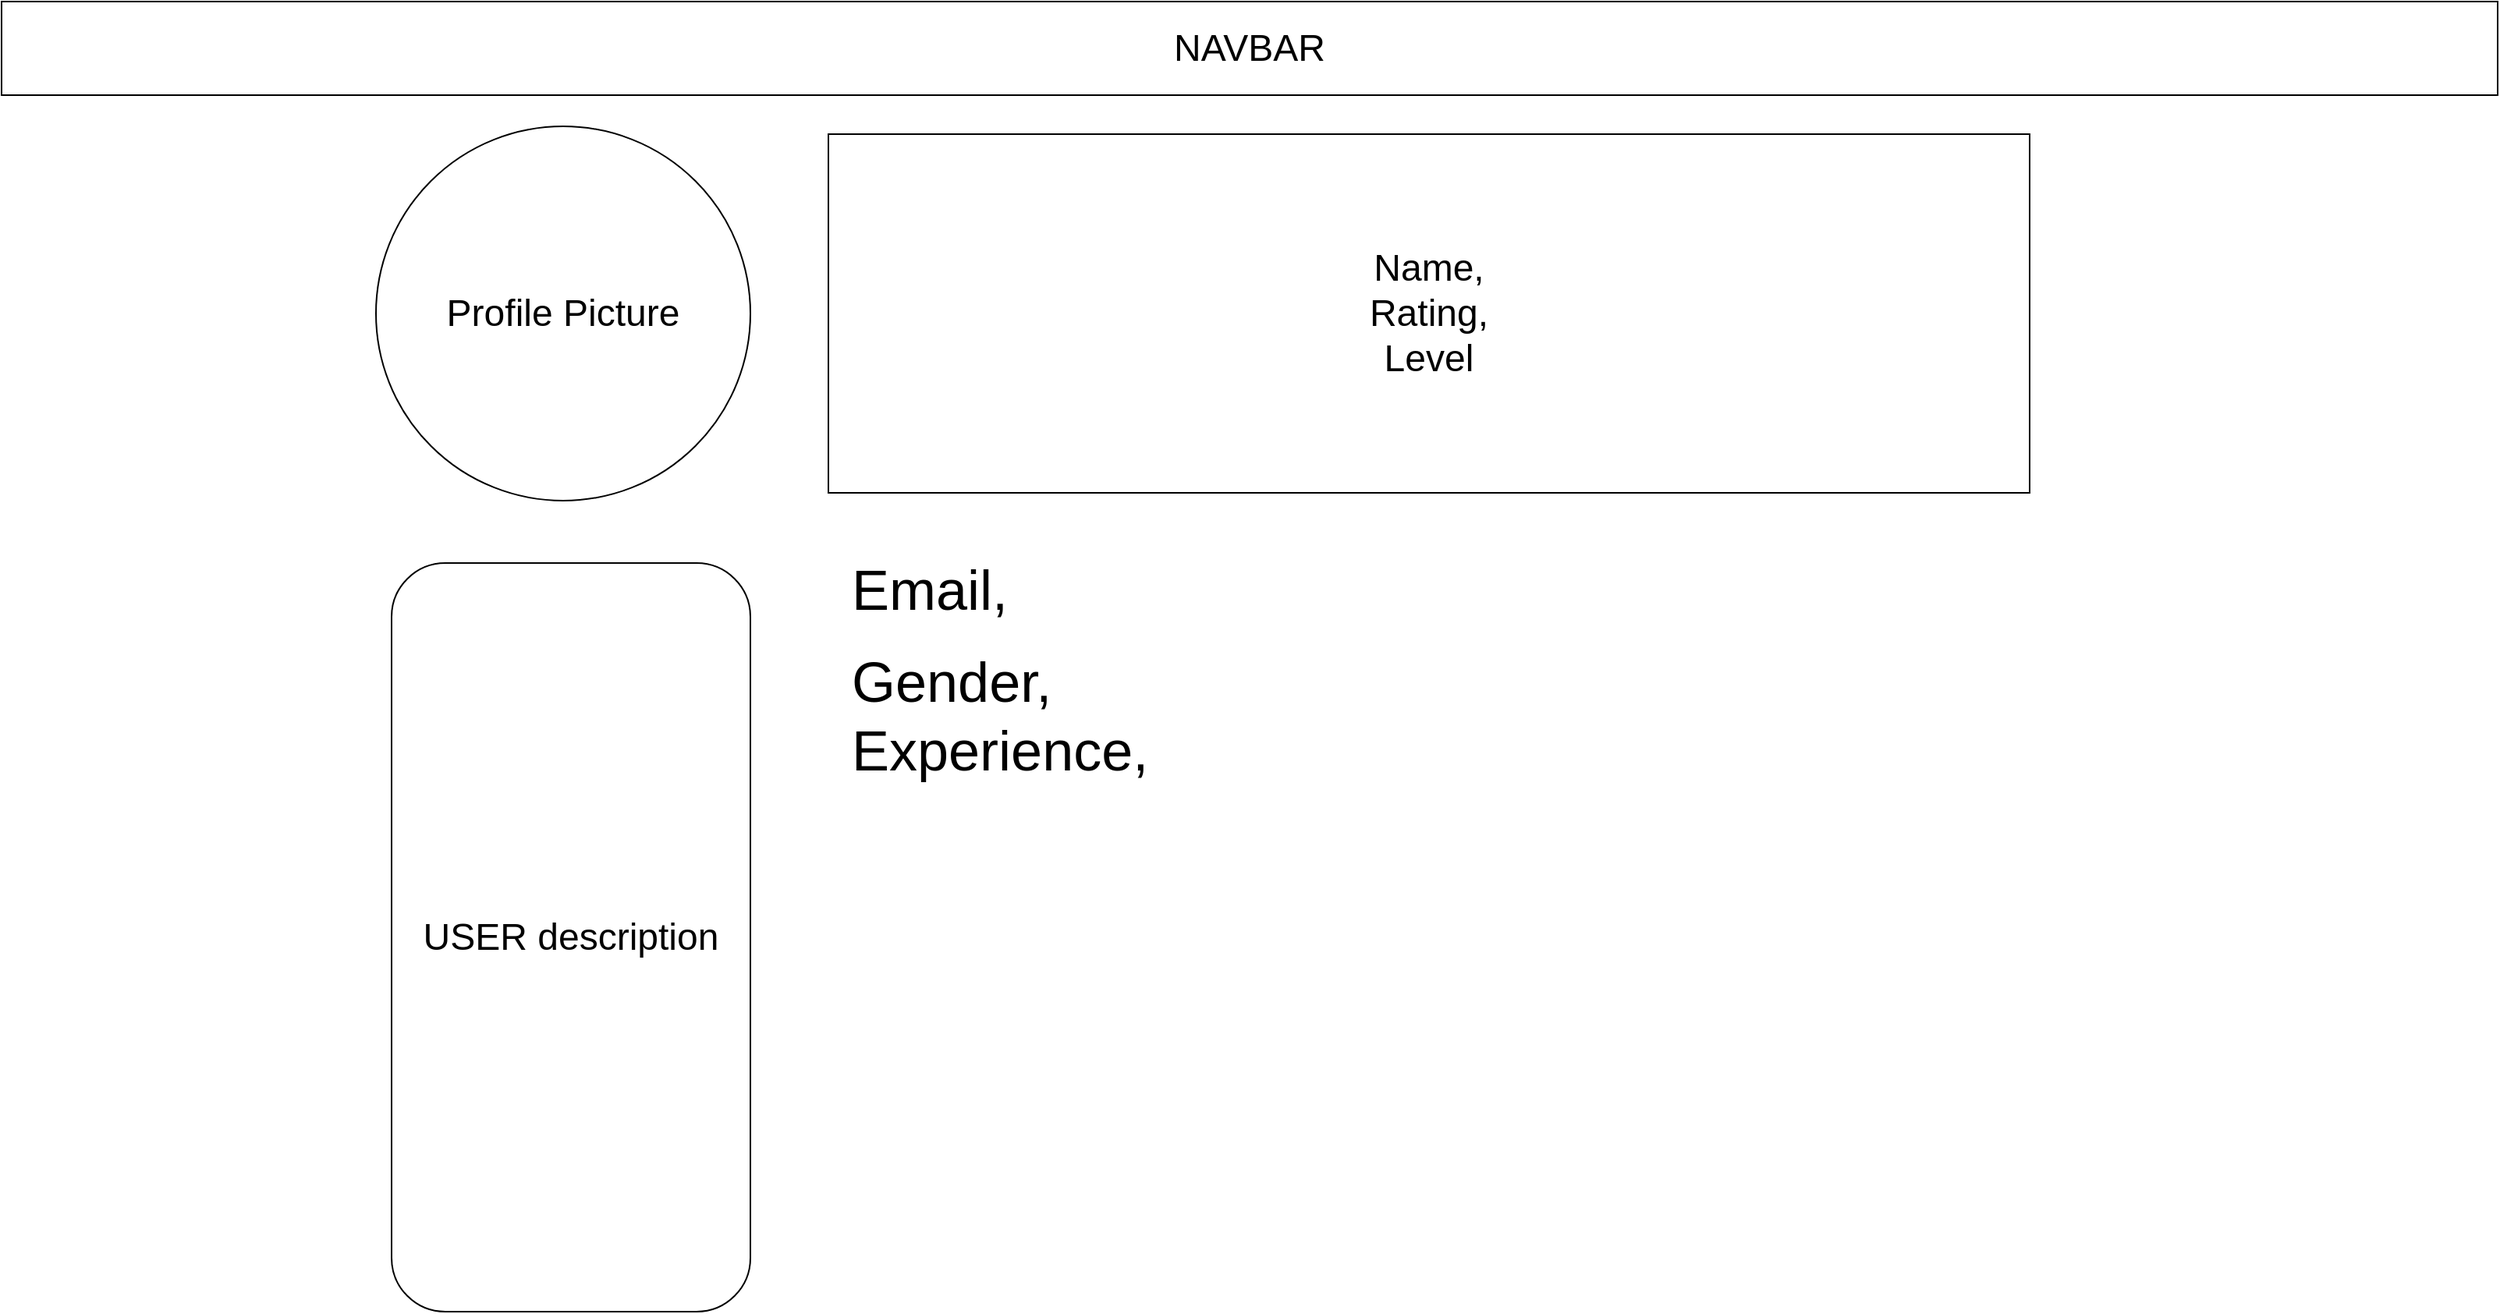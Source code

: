 <mxfile version="14.2.4" type="device" pages="2"><diagram id="I5Rz9A1Y3YKO6M5AUlT3" name="Page-1"><mxGraphModel dx="2076" dy="1096" grid="1" gridSize="10" guides="1" tooltips="1" connect="1" arrows="1" fold="1" page="1" pageScale="1" pageWidth="1600" pageHeight="900" math="0" shadow="0"><root><mxCell id="0"/><mxCell id="1" parent="0"/><mxCell id="fNPZ0NPWy0UjMmJJDkdZ-1" value="&lt;font style=&quot;font-size: 24px&quot;&gt;Profile Picture&lt;/font&gt;" style="ellipse;whiteSpace=wrap;html=1;aspect=fixed;" parent="1" vertex="1"><mxGeometry x="240" y="80" width="240" height="240" as="geometry"/></mxCell><mxCell id="fNPZ0NPWy0UjMmJJDkdZ-2" value="&lt;span style=&quot;font-size: 24px&quot;&gt;Name,&lt;br&gt;Rating,&lt;br&gt;Level&lt;br&gt;&lt;/span&gt;" style="rounded=0;whiteSpace=wrap;html=1;" parent="1" vertex="1"><mxGeometry x="530" y="85" width="770" height="230" as="geometry"/></mxCell><mxCell id="fNPZ0NPWy0UjMmJJDkdZ-3" value="&lt;font style=&quot;font-size: 24px&quot;&gt;NAVBAR&lt;/font&gt;" style="rounded=0;whiteSpace=wrap;html=1;" parent="1" vertex="1"><mxGeometry width="1600" height="60" as="geometry"/></mxCell><mxCell id="fNPZ0NPWy0UjMmJJDkdZ-4" value="&lt;font style=&quot;font-size: 24px&quot;&gt;USER description&lt;/font&gt;" style="rounded=1;whiteSpace=wrap;html=1;" parent="1" vertex="1"><mxGeometry x="250" y="360" width="230" height="480" as="geometry"/></mxCell><mxCell id="fNPZ0NPWy0UjMmJJDkdZ-5" value="&lt;h1&gt;&lt;span style=&quot;font-size: 36px ; font-weight: normal&quot;&gt;Email,&lt;/span&gt;&lt;br&gt;&lt;/h1&gt;&lt;div&gt;&lt;span style=&quot;font-size: 36px&quot;&gt;Gender,&lt;/span&gt;&lt;/div&gt;&lt;div&gt;&lt;span style=&quot;font-size: 36px&quot;&gt;Experience,&lt;/span&gt;&lt;/div&gt;&lt;div&gt;&lt;br&gt;&lt;/div&gt;&lt;div&gt;&lt;span style=&quot;font-size: 36px&quot;&gt;&lt;br&gt;&lt;/span&gt;&lt;/div&gt;" style="text;html=1;strokeColor=none;fillColor=none;spacing=5;spacingTop=-20;whiteSpace=wrap;overflow=hidden;rounded=0;" parent="1" vertex="1"><mxGeometry x="540" y="350" width="810" height="450" as="geometry"/></mxCell></root></mxGraphModel></diagram><diagram id="1zKsF2Cxzrq99nRx4s3G" name="Page-2"><mxGraphModel dx="4152" dy="2192" grid="1" gridSize="10" guides="1" tooltips="1" connect="1" arrows="1" fold="1" page="1" pageScale="1" pageWidth="900" pageHeight="1600" math="0" shadow="0"><root><mxCell id="AMakGOuNAF86sapf3a8u-0"/><mxCell id="AMakGOuNAF86sapf3a8u-1" parent="AMakGOuNAF86sapf3a8u-0"/><mxCell id="fhEBVBSHbZLkjSWo9-Jt-0" value="&lt;font style=&quot;font-size: 24px&quot;&gt;Profile Picture&lt;/font&gt;" style="ellipse;whiteSpace=wrap;html=1;aspect=fixed;" vertex="1" parent="AMakGOuNAF86sapf3a8u-1"><mxGeometry x="170" y="110" width="540" height="540" as="geometry"/></mxCell><mxCell id="fhEBVBSHbZLkjSWo9-Jt-1" value="&lt;span style=&quot;font-size: 24px&quot;&gt;Name,&lt;br&gt;Rating,&lt;br&gt;Level&lt;br&gt;&lt;/span&gt;" style="rounded=0;whiteSpace=wrap;html=1;" vertex="1" parent="AMakGOuNAF86sapf3a8u-1"><mxGeometry x="65" y="770" width="770" height="230" as="geometry"/></mxCell><mxCell id="fhEBVBSHbZLkjSWo9-Jt-2" value="&lt;font style=&quot;font-size: 24px&quot;&gt;NAVBAR&lt;/font&gt;" style="rounded=0;whiteSpace=wrap;html=1;" vertex="1" parent="AMakGOuNAF86sapf3a8u-1"><mxGeometry width="890" height="60" as="geometry"/></mxCell><mxCell id="fhEBVBSHbZLkjSWo9-Jt-3" value="&lt;font style=&quot;font-size: 24px&quot;&gt;USER description&lt;/font&gt;" style="rounded=1;whiteSpace=wrap;html=1;" vertex="1" parent="AMakGOuNAF86sapf3a8u-1"><mxGeometry x="130" y="1270" width="670" height="480" as="geometry"/></mxCell><mxCell id="fhEBVBSHbZLkjSWo9-Jt-4" value="&lt;h1&gt;&lt;span style=&quot;font-size: 36px ; font-weight: normal&quot;&gt;Email,&lt;/span&gt;&lt;br&gt;&lt;/h1&gt;&lt;div&gt;&lt;span style=&quot;font-size: 36px&quot;&gt;Gender,&lt;/span&gt;&lt;/div&gt;&lt;div&gt;&lt;span style=&quot;font-size: 36px&quot;&gt;Experience,&lt;/span&gt;&lt;/div&gt;&lt;div&gt;&lt;br&gt;&lt;/div&gt;&lt;div&gt;&lt;span style=&quot;font-size: 36px&quot;&gt;&lt;br&gt;&lt;/span&gt;&lt;/div&gt;" style="text;html=1;strokeColor=none;fillColor=none;spacing=5;spacingTop=-20;whiteSpace=wrap;overflow=hidden;rounded=0;" vertex="1" parent="AMakGOuNAF86sapf3a8u-1"><mxGeometry x="150" y="1060" width="490" height="450" as="geometry"/></mxCell></root></mxGraphModel></diagram></mxfile>